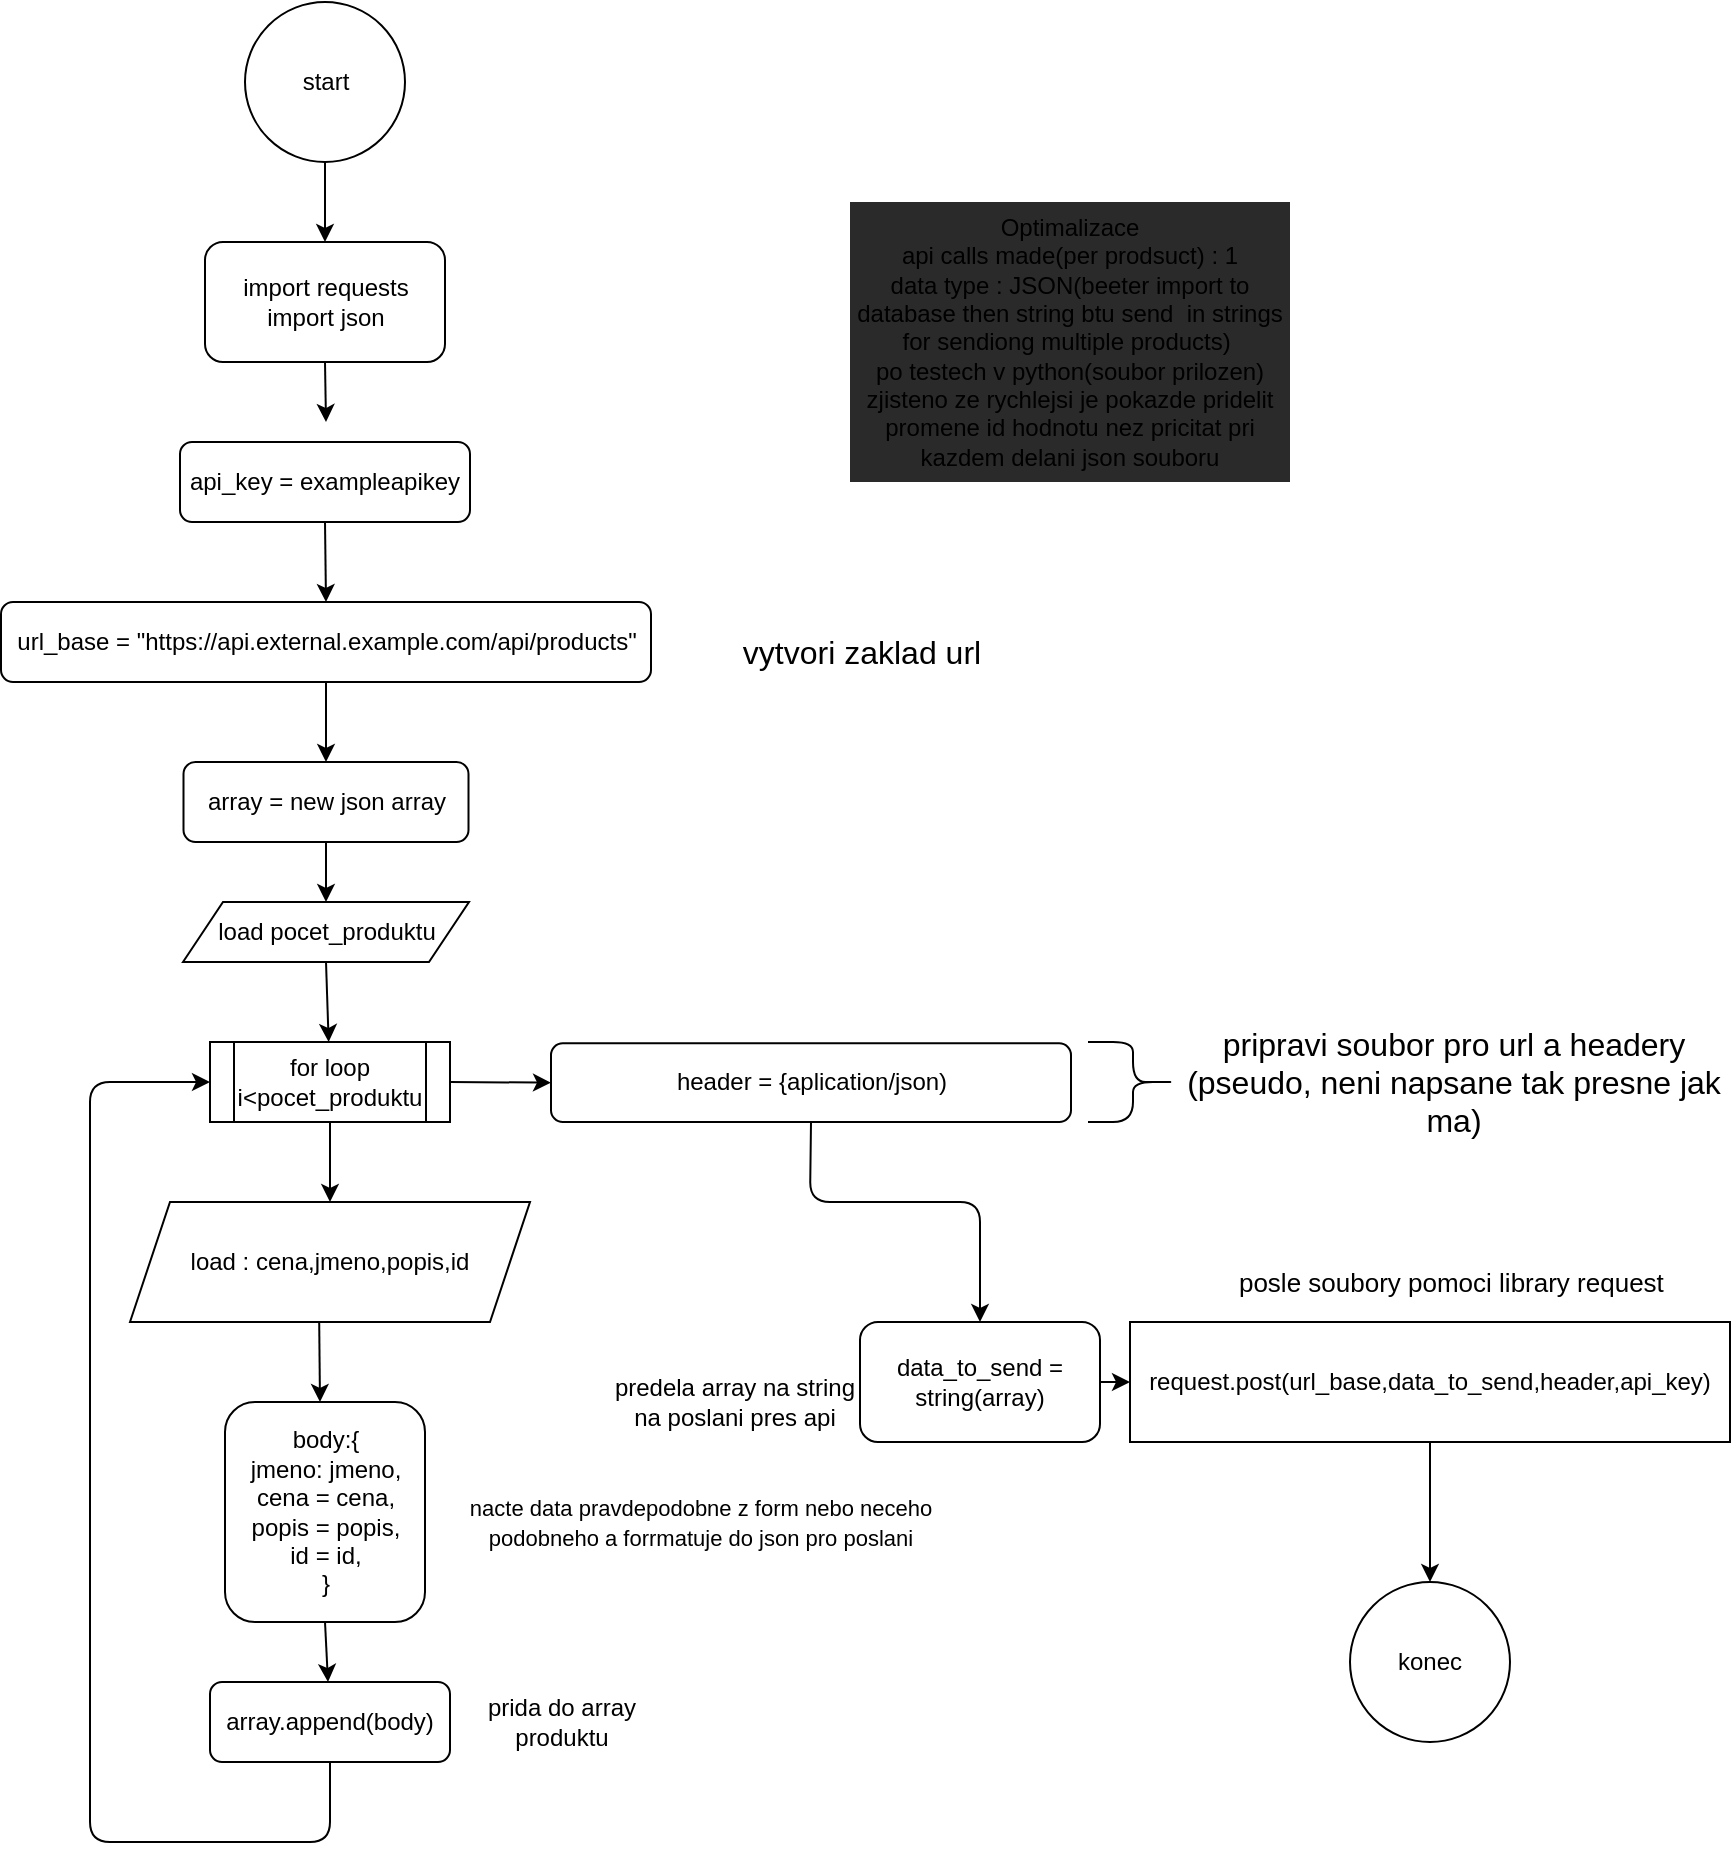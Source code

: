 <mxfile>
    <diagram id="Uq6at9Ip8bPrRDuwUyBj" name="Page-1">
        <mxGraphModel dx="369" dy="1016" grid="1" gridSize="10" guides="1" tooltips="1" connect="1" arrows="1" fold="1" page="1" pageScale="1" pageWidth="850" pageHeight="1100" math="0" shadow="0">
            <root>
                <mxCell id="0"/>
                <mxCell id="1" parent="0"/>
                <mxCell id="2" value="start" style="ellipse;whiteSpace=wrap;html=1;aspect=fixed;" parent="1" vertex="1">
                    <mxGeometry x="237.5" width="80" height="80" as="geometry"/>
                </mxCell>
                <mxCell id="3" value="load : cena,jmeno,popis,id" style="shape=parallelogram;perimeter=parallelogramPerimeter;whiteSpace=wrap;html=1;fixedSize=1;" parent="1" vertex="1">
                    <mxGeometry x="180" y="600" width="200" height="60" as="geometry"/>
                </mxCell>
                <mxCell id="4" value="body:{&lt;br&gt;jmeno: jmeno,&lt;br&gt;cena = cena,&lt;br&gt;popis = popis,&lt;br&gt;id = id,&lt;br&gt;}" style="rounded=1;whiteSpace=wrap;html=1;" parent="1" vertex="1">
                    <mxGeometry x="227.5" y="700" width="100" height="110" as="geometry"/>
                </mxCell>
                <mxCell id="5" value="request.post(url_base,data_to_send,header,api_key)" style="rounded=0;whiteSpace=wrap;html=1;" parent="1" vertex="1">
                    <mxGeometry x="680" y="660" width="300" height="60" as="geometry"/>
                </mxCell>
                <mxCell id="6" value="import requests&lt;br&gt;import json" style="rounded=1;whiteSpace=wrap;html=1;" parent="1" vertex="1">
                    <mxGeometry x="217.5" y="120" width="120" height="60" as="geometry"/>
                </mxCell>
                <mxCell id="7" value="" style="endArrow=classic;html=1;exitX=0.5;exitY=1;exitDx=0;exitDy=0;entryX=0.5;entryY=0;entryDx=0;entryDy=0;" parent="1" source="2" target="6" edge="1">
                    <mxGeometry width="50" height="50" relative="1" as="geometry">
                        <mxPoint x="130" y="100" as="sourcePoint"/>
                        <mxPoint x="180" y="50" as="targetPoint"/>
                        <Array as="points"/>
                    </mxGeometry>
                </mxCell>
                <mxCell id="8" value="" style="endArrow=classic;html=1;exitX=0.473;exitY=1;exitDx=0;exitDy=0;exitPerimeter=0;" parent="1" source="3" edge="1">
                    <mxGeometry width="50" height="50" relative="1" as="geometry">
                        <mxPoint x="92.5" y="820" as="sourcePoint"/>
                        <mxPoint x="275" y="700" as="targetPoint"/>
                    </mxGeometry>
                </mxCell>
                <mxCell id="9" value="" style="endArrow=classic;html=1;exitX=0.5;exitY=1;exitDx=0;exitDy=0;" parent="1" source="4" target="35" edge="1">
                    <mxGeometry width="50" height="50" relative="1" as="geometry">
                        <mxPoint x="132.5" y="970" as="sourcePoint"/>
                        <mxPoint x="289" y="880" as="targetPoint"/>
                    </mxGeometry>
                </mxCell>
                <mxCell id="10" value="" style="endArrow=classic;html=1;exitX=0.5;exitY=1;exitDx=0;exitDy=0;" parent="1" source="6" edge="1">
                    <mxGeometry width="50" height="50" relative="1" as="geometry">
                        <mxPoint x="390" y="120" as="sourcePoint"/>
                        <mxPoint x="278" y="210" as="targetPoint"/>
                        <Array as="points">
                            <mxPoint x="278" y="210"/>
                        </Array>
                    </mxGeometry>
                </mxCell>
                <mxCell id="12" value="&lt;font style=&quot;font-size: 16px&quot;&gt;pripravi soubor pro url a headery (pseudo, neni napsane tak presne jak ma)&lt;/font&gt;" style="text;html=1;strokeColor=none;fillColor=none;align=center;verticalAlign=middle;whiteSpace=wrap;rounded=0;" parent="1" vertex="1">
                    <mxGeometry x="704" y="507.5" width="276" height="65" as="geometry"/>
                </mxCell>
                <mxCell id="13" value="url_base = &quot;https://api.external.example.com/api/products&quot;" style="rounded=1;whiteSpace=wrap;html=1;" parent="1" vertex="1">
                    <mxGeometry x="115.5" y="300" width="325" height="40" as="geometry"/>
                </mxCell>
                <mxCell id="14" value="header = {aplication/json)" style="rounded=1;whiteSpace=wrap;html=1;" parent="1" vertex="1">
                    <mxGeometry x="390.5" y="520.64" width="260" height="39.36" as="geometry"/>
                </mxCell>
                <mxCell id="15" value="&lt;font style=&quot;font-size: 13px&quot;&gt;posle soubory pomoci library request&amp;nbsp;&lt;/font&gt;" style="text;html=1;strokeColor=none;fillColor=none;align=center;verticalAlign=middle;whiteSpace=wrap;rounded=0;" parent="1" vertex="1">
                    <mxGeometry x="720" y="630" width="245" height="20" as="geometry"/>
                </mxCell>
                <mxCell id="17" value="&lt;font style=&quot;font-size: 11px&quot;&gt;nacte data pravdepodobne z form nebo neceho podobneho a forrmatuje do json pro poslani&lt;/font&gt;" style="text;html=1;strokeColor=none;fillColor=none;align=center;verticalAlign=middle;whiteSpace=wrap;rounded=0;" parent="1" vertex="1">
                    <mxGeometry x="327.5" y="750" width="275.25" height="20" as="geometry"/>
                </mxCell>
                <mxCell id="18" value="&lt;font style=&quot;font-size: 16px&quot;&gt;vytvori zaklad url&lt;/font&gt;" style="text;html=1;strokeColor=none;fillColor=none;align=center;verticalAlign=middle;whiteSpace=wrap;rounded=0;" parent="1" vertex="1">
                    <mxGeometry x="440.5" y="310" width="210" height="30" as="geometry"/>
                </mxCell>
                <mxCell id="19" value="" style="endArrow=classic;html=1;exitX=0.5;exitY=1;exitDx=0;exitDy=0;" parent="1" source="13" target="34" edge="1">
                    <mxGeometry width="50" height="50" relative="1" as="geometry">
                        <mxPoint x="468" y="330" as="sourcePoint"/>
                        <mxPoint x="256" y="430" as="targetPoint"/>
                    </mxGeometry>
                </mxCell>
                <mxCell id="22" value="" style="shape=curlyBracket;whiteSpace=wrap;html=1;rounded=1;direction=west;" parent="1" vertex="1">
                    <mxGeometry x="659" y="520" width="45" height="40" as="geometry"/>
                </mxCell>
                <mxCell id="24" value="api_key = exampleapikey" style="rounded=1;whiteSpace=wrap;html=1;" parent="1" vertex="1">
                    <mxGeometry x="205" y="220" width="145" height="40" as="geometry"/>
                </mxCell>
                <mxCell id="25" value="" style="endArrow=classic;html=1;exitX=0.5;exitY=1;exitDx=0;exitDy=0;entryX=0.5;entryY=0;entryDx=0;entryDy=0;" parent="1" source="24" target="13" edge="1">
                    <mxGeometry width="50" height="50" relative="1" as="geometry">
                        <mxPoint x="255.5" y="350" as="sourcePoint"/>
                        <mxPoint x="268" y="310" as="targetPoint"/>
                    </mxGeometry>
                </mxCell>
                <mxCell id="28" value="" style="endArrow=classic;html=1;exitX=0.5;exitY=1;exitDx=0;exitDy=0;" parent="1" source="39" edge="1">
                    <mxGeometry width="50" height="50" relative="1" as="geometry">
                        <mxPoint x="287.5" y="650" as="sourcePoint"/>
                        <mxPoint x="280" y="600" as="targetPoint"/>
                    </mxGeometry>
                </mxCell>
                <mxCell id="31" value="konec" style="ellipse;whiteSpace=wrap;html=1;aspect=fixed;" parent="1" vertex="1">
                    <mxGeometry x="790" y="790" width="80" height="80" as="geometry"/>
                </mxCell>
                <mxCell id="33" value="Optimalizace&lt;br&gt;api calls made(per prodsuct) : 1&lt;br&gt;data type : JSON(beeter import to database then string btu send&amp;nbsp; in strings for sendiong multiple products)&amp;nbsp;&lt;br&gt;po testech v python(soubor prilozen) zjisteno ze rychlejsi je pokazde pridelit promene id hodnotu nez pricitat pri kazdem delani json souboru" style="text;html=1;align=center;verticalAlign=middle;whiteSpace=wrap;rounded=0;glass=0;dashed=1;dashPattern=1 1;fillColor=#2a2a2a;" parent="1" vertex="1">
                    <mxGeometry x="540" y="100" width="220" height="140" as="geometry"/>
                </mxCell>
                <mxCell id="34" value="array = new json array" style="rounded=1;whiteSpace=wrap;html=1;" parent="1" vertex="1">
                    <mxGeometry x="206.75" y="380" width="142.5" height="40" as="geometry"/>
                </mxCell>
                <mxCell id="35" value="array.append(body)" style="rounded=1;whiteSpace=wrap;html=1;" parent="1" vertex="1">
                    <mxGeometry x="220" y="840" width="120" height="40" as="geometry"/>
                </mxCell>
                <mxCell id="36" value="" style="endArrow=classic;html=1;exitX=0.5;exitY=1;exitDx=0;exitDy=0;entryX=0;entryY=0.5;entryDx=0;entryDy=0;" parent="1" source="35" target="39" edge="1">
                    <mxGeometry width="50" height="50" relative="1" as="geometry">
                        <mxPoint x="604" y="570" as="sourcePoint"/>
                        <mxPoint x="280" y="920" as="targetPoint"/>
                        <Array as="points">
                            <mxPoint x="280" y="920"/>
                            <mxPoint x="160" y="920"/>
                            <mxPoint x="160" y="540"/>
                        </Array>
                    </mxGeometry>
                </mxCell>
                <mxCell id="37" value="load pocet_produktu" style="shape=parallelogram;perimeter=parallelogramPerimeter;whiteSpace=wrap;html=1;fixedSize=1;" parent="1" vertex="1">
                    <mxGeometry x="206.5" y="450" width="143" height="30" as="geometry"/>
                </mxCell>
                <mxCell id="38" value="" style="endArrow=classic;html=1;exitX=0.5;exitY=1;exitDx=0;exitDy=0;entryX=0.5;entryY=0;entryDx=0;entryDy=0;" parent="1" source="34" target="37" edge="1">
                    <mxGeometry width="50" height="50" relative="1" as="geometry">
                        <mxPoint x="118" y="510" as="sourcePoint"/>
                        <mxPoint x="168" y="460" as="targetPoint"/>
                    </mxGeometry>
                </mxCell>
                <mxCell id="39" value="for loop i&amp;lt;pocet_produktu" style="shape=process;whiteSpace=wrap;html=1;backgroundOutline=1;" parent="1" vertex="1">
                    <mxGeometry x="220" y="520" width="120" height="40" as="geometry"/>
                </mxCell>
                <mxCell id="40" value="" style="endArrow=classic;html=1;exitX=0.5;exitY=1;exitDx=0;exitDy=0;" parent="1" source="37" target="39" edge="1">
                    <mxGeometry width="50" height="50" relative="1" as="geometry">
                        <mxPoint x="300" y="510" as="sourcePoint"/>
                        <mxPoint x="350" y="460" as="targetPoint"/>
                    </mxGeometry>
                </mxCell>
                <mxCell id="43" value="data_to_send = string(array)" style="rounded=1;whiteSpace=wrap;html=1;" parent="1" vertex="1">
                    <mxGeometry x="545" y="660" width="120" height="60" as="geometry"/>
                </mxCell>
                <mxCell id="44" value="" style="endArrow=classic;html=1;entryX=0;entryY=0.5;entryDx=0;entryDy=0;" parent="1" target="5" edge="1">
                    <mxGeometry width="50" height="50" relative="1" as="geometry">
                        <mxPoint x="665" y="690" as="sourcePoint"/>
                        <mxPoint x="735" y="670" as="targetPoint"/>
                    </mxGeometry>
                </mxCell>
                <mxCell id="45" value="predela array na string na poslani pres api" style="text;html=1;strokeColor=none;fillColor=none;align=center;verticalAlign=middle;whiteSpace=wrap;rounded=0;" parent="1" vertex="1">
                    <mxGeometry x="420" y="680" width="125" height="40" as="geometry"/>
                </mxCell>
                <mxCell id="47" value="" style="endArrow=classic;html=1;exitX=1;exitY=0.5;exitDx=0;exitDy=0;entryX=0;entryY=0.5;entryDx=0;entryDy=0;" parent="1" source="39" target="14" edge="1">
                    <mxGeometry width="50" height="50" relative="1" as="geometry">
                        <mxPoint x="430" y="510" as="sourcePoint"/>
                        <mxPoint x="480" y="460" as="targetPoint"/>
                    </mxGeometry>
                </mxCell>
                <mxCell id="48" value="" style="endArrow=classic;html=1;exitX=0.5;exitY=1;exitDx=0;exitDy=0;entryX=0.5;entryY=0;entryDx=0;entryDy=0;" parent="1" source="14" target="43" edge="1">
                    <mxGeometry width="50" height="50" relative="1" as="geometry">
                        <mxPoint x="540" y="660" as="sourcePoint"/>
                        <mxPoint x="590" y="610" as="targetPoint"/>
                        <Array as="points">
                            <mxPoint x="520" y="600"/>
                            <mxPoint x="605" y="600"/>
                        </Array>
                    </mxGeometry>
                </mxCell>
                <mxCell id="49" value="" style="endArrow=classic;html=1;exitX=0.5;exitY=1;exitDx=0;exitDy=0;entryX=0.5;entryY=0;entryDx=0;entryDy=0;" parent="1" source="5" target="31" edge="1">
                    <mxGeometry width="50" height="50" relative="1" as="geometry">
                        <mxPoint x="750" y="790" as="sourcePoint"/>
                        <mxPoint x="800" y="740" as="targetPoint"/>
                    </mxGeometry>
                </mxCell>
                <mxCell id="50" value="prida do array produktu" style="text;html=1;strokeColor=none;fillColor=none;align=center;verticalAlign=middle;whiteSpace=wrap;rounded=0;" parent="1" vertex="1">
                    <mxGeometry x="350.5" y="850" width="90" height="20" as="geometry"/>
                </mxCell>
            </root>
        </mxGraphModel>
    </diagram>
</mxfile>